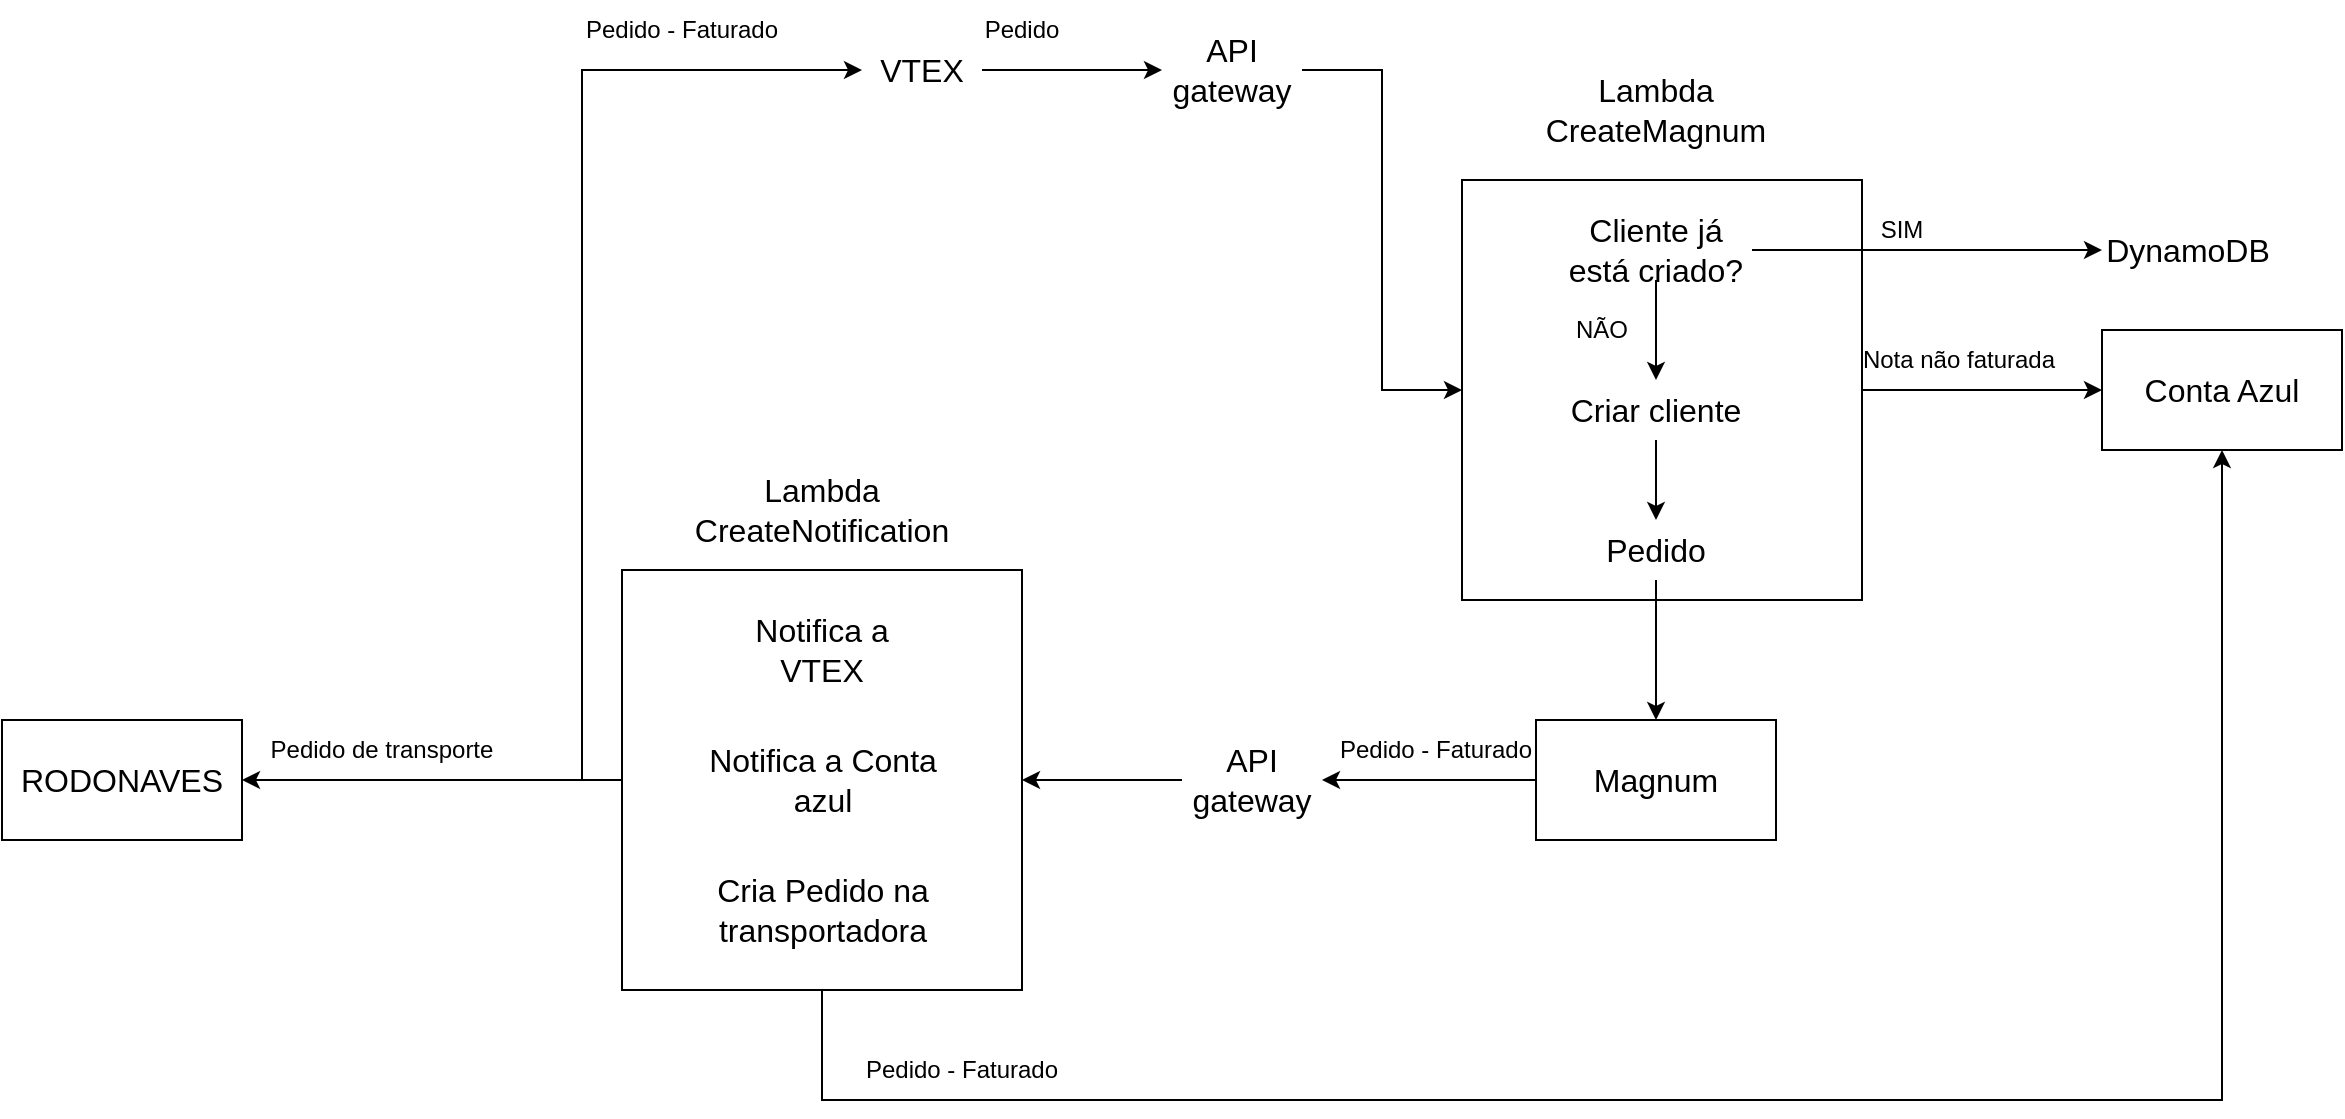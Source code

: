 <mxfile version="26.0.4">
  <diagram name="Página-1" id="JwrMWpCtj4y0UdQ7Rwn1">
    <mxGraphModel dx="1860" dy="533" grid="1" gridSize="10" guides="1" tooltips="1" connect="1" arrows="1" fold="1" page="1" pageScale="1" pageWidth="827" pageHeight="1169" math="0" shadow="0">
      <root>
        <mxCell id="0" />
        <mxCell id="1" parent="0" />
        <mxCell id="kz-f4gQek6T-iXyx_C5O-5" style="edgeStyle=orthogonalEdgeStyle;rounded=0;orthogonalLoop=1;jettySize=auto;html=1;" edge="1" parent="1" source="kz-f4gQek6T-iXyx_C5O-3" target="kz-f4gQek6T-iXyx_C5O-4">
          <mxGeometry relative="1" as="geometry" />
        </mxCell>
        <mxCell id="kz-f4gQek6T-iXyx_C5O-3" value="VTEX" style="text;html=1;align=center;verticalAlign=middle;whiteSpace=wrap;rounded=0;fontSize=16;" vertex="1" parent="1">
          <mxGeometry x="180" y="40" width="60" height="30" as="geometry" />
        </mxCell>
        <mxCell id="kz-f4gQek6T-iXyx_C5O-29" style="edgeStyle=orthogonalEdgeStyle;rounded=0;orthogonalLoop=1;jettySize=auto;html=1;entryX=0;entryY=0.5;entryDx=0;entryDy=0;" edge="1" parent="1" source="kz-f4gQek6T-iXyx_C5O-4" target="kz-f4gQek6T-iXyx_C5O-13">
          <mxGeometry relative="1" as="geometry" />
        </mxCell>
        <mxCell id="kz-f4gQek6T-iXyx_C5O-4" value="API gateway" style="text;html=1;align=center;verticalAlign=middle;whiteSpace=wrap;rounded=0;fontSize=16;" vertex="1" parent="1">
          <mxGeometry x="330" y="40" width="70" height="30" as="geometry" />
        </mxCell>
        <mxCell id="kz-f4gQek6T-iXyx_C5O-39" style="edgeStyle=orthogonalEdgeStyle;rounded=0;orthogonalLoop=1;jettySize=auto;html=1;entryX=0;entryY=0.5;entryDx=0;entryDy=0;" edge="1" parent="1" source="kz-f4gQek6T-iXyx_C5O-13" target="kz-f4gQek6T-iXyx_C5O-38">
          <mxGeometry relative="1" as="geometry" />
        </mxCell>
        <mxCell id="kz-f4gQek6T-iXyx_C5O-13" value="" style="rounded=0;whiteSpace=wrap;html=1;" vertex="1" parent="1">
          <mxGeometry x="480" y="110" width="200" height="210" as="geometry" />
        </mxCell>
        <mxCell id="kz-f4gQek6T-iXyx_C5O-21" style="edgeStyle=orthogonalEdgeStyle;rounded=0;orthogonalLoop=1;jettySize=auto;html=1;" edge="1" parent="1" source="kz-f4gQek6T-iXyx_C5O-16" target="kz-f4gQek6T-iXyx_C5O-20">
          <mxGeometry relative="1" as="geometry" />
        </mxCell>
        <mxCell id="kz-f4gQek6T-iXyx_C5O-25" style="edgeStyle=orthogonalEdgeStyle;rounded=0;orthogonalLoop=1;jettySize=auto;html=1;" edge="1" parent="1" source="kz-f4gQek6T-iXyx_C5O-16" target="kz-f4gQek6T-iXyx_C5O-24">
          <mxGeometry relative="1" as="geometry" />
        </mxCell>
        <mxCell id="kz-f4gQek6T-iXyx_C5O-16" value="Cliente já está criado?" style="text;html=1;align=center;verticalAlign=middle;whiteSpace=wrap;rounded=0;fontSize=16;" vertex="1" parent="1">
          <mxGeometry x="529" y="130" width="96" height="30" as="geometry" />
        </mxCell>
        <mxCell id="kz-f4gQek6T-iXyx_C5O-20" value="DynamoDB" style="text;html=1;align=center;verticalAlign=middle;whiteSpace=wrap;rounded=0;fontSize=16;" vertex="1" parent="1">
          <mxGeometry x="800" y="130" width="86" height="30" as="geometry" />
        </mxCell>
        <mxCell id="kz-f4gQek6T-iXyx_C5O-22" value="SIM" style="text;html=1;align=center;verticalAlign=middle;whiteSpace=wrap;rounded=0;" vertex="1" parent="1">
          <mxGeometry x="670" y="120" width="60" height="30" as="geometry" />
        </mxCell>
        <mxCell id="kz-f4gQek6T-iXyx_C5O-23" value="NÃO" style="text;html=1;align=center;verticalAlign=middle;whiteSpace=wrap;rounded=0;" vertex="1" parent="1">
          <mxGeometry x="520" y="170" width="60" height="30" as="geometry" />
        </mxCell>
        <mxCell id="kz-f4gQek6T-iXyx_C5O-28" style="edgeStyle=orthogonalEdgeStyle;rounded=0;orthogonalLoop=1;jettySize=auto;html=1;entryX=0.5;entryY=0;entryDx=0;entryDy=0;" edge="1" parent="1" source="kz-f4gQek6T-iXyx_C5O-24" target="kz-f4gQek6T-iXyx_C5O-26">
          <mxGeometry relative="1" as="geometry" />
        </mxCell>
        <mxCell id="kz-f4gQek6T-iXyx_C5O-24" value="Criar cliente" style="text;html=1;align=center;verticalAlign=middle;whiteSpace=wrap;rounded=0;fontSize=16;" vertex="1" parent="1">
          <mxGeometry x="529" y="210" width="96" height="30" as="geometry" />
        </mxCell>
        <mxCell id="kz-f4gQek6T-iXyx_C5O-37" style="edgeStyle=orthogonalEdgeStyle;rounded=0;orthogonalLoop=1;jettySize=auto;html=1;" edge="1" parent="1" source="kz-f4gQek6T-iXyx_C5O-26" target="kz-f4gQek6T-iXyx_C5O-36">
          <mxGeometry relative="1" as="geometry" />
        </mxCell>
        <mxCell id="kz-f4gQek6T-iXyx_C5O-26" value="Pedido" style="text;html=1;align=center;verticalAlign=middle;whiteSpace=wrap;rounded=0;fontSize=16;" vertex="1" parent="1">
          <mxGeometry x="529" y="280" width="96" height="30" as="geometry" />
        </mxCell>
        <mxCell id="kz-f4gQek6T-iXyx_C5O-30" value="Lambda&lt;div&gt;CreateMagnum&lt;/div&gt;" style="text;html=1;align=center;verticalAlign=middle;whiteSpace=wrap;rounded=0;fontSize=16;" vertex="1" parent="1">
          <mxGeometry x="534" y="60" width="86" height="30" as="geometry" />
        </mxCell>
        <mxCell id="kz-f4gQek6T-iXyx_C5O-31" value="Pedido" style="text;html=1;align=center;verticalAlign=middle;whiteSpace=wrap;rounded=0;" vertex="1" parent="1">
          <mxGeometry x="230" y="20" width="60" height="30" as="geometry" />
        </mxCell>
        <mxCell id="kz-f4gQek6T-iXyx_C5O-42" style="edgeStyle=orthogonalEdgeStyle;rounded=0;orthogonalLoop=1;jettySize=auto;html=1;entryX=1;entryY=0.5;entryDx=0;entryDy=0;" edge="1" parent="1" source="kz-f4gQek6T-iXyx_C5O-36" target="kz-f4gQek6T-iXyx_C5O-40">
          <mxGeometry relative="1" as="geometry" />
        </mxCell>
        <mxCell id="kz-f4gQek6T-iXyx_C5O-36" value="Magnum" style="rounded=0;whiteSpace=wrap;html=1;fontSize=16;" vertex="1" parent="1">
          <mxGeometry x="517" y="380" width="120" height="60" as="geometry" />
        </mxCell>
        <mxCell id="kz-f4gQek6T-iXyx_C5O-38" value="Conta Azul" style="rounded=0;whiteSpace=wrap;html=1;fontSize=16;" vertex="1" parent="1">
          <mxGeometry x="800" y="185" width="120" height="60" as="geometry" />
        </mxCell>
        <mxCell id="kz-f4gQek6T-iXyx_C5O-53" style="edgeStyle=orthogonalEdgeStyle;rounded=0;orthogonalLoop=1;jettySize=auto;html=1;" edge="1" parent="1" source="kz-f4gQek6T-iXyx_C5O-40" target="kz-f4gQek6T-iXyx_C5O-46">
          <mxGeometry relative="1" as="geometry" />
        </mxCell>
        <mxCell id="kz-f4gQek6T-iXyx_C5O-40" value="API gateway" style="text;html=1;align=center;verticalAlign=middle;whiteSpace=wrap;rounded=0;fontSize=16;" vertex="1" parent="1">
          <mxGeometry x="340" y="395" width="70" height="30" as="geometry" />
        </mxCell>
        <mxCell id="kz-f4gQek6T-iXyx_C5O-43" value="Pedido - Faturado" style="text;html=1;align=center;verticalAlign=middle;whiteSpace=wrap;rounded=0;" vertex="1" parent="1">
          <mxGeometry x="417" y="380" width="100" height="30" as="geometry" />
        </mxCell>
        <mxCell id="kz-f4gQek6T-iXyx_C5O-54" style="edgeStyle=orthogonalEdgeStyle;rounded=0;orthogonalLoop=1;jettySize=auto;html=1;entryX=0.5;entryY=1;entryDx=0;entryDy=0;" edge="1" parent="1" source="kz-f4gQek6T-iXyx_C5O-46" target="kz-f4gQek6T-iXyx_C5O-38">
          <mxGeometry relative="1" as="geometry">
            <Array as="points">
              <mxPoint x="160" y="570" />
              <mxPoint x="860" y="570" />
            </Array>
          </mxGeometry>
        </mxCell>
        <mxCell id="kz-f4gQek6T-iXyx_C5O-56" style="edgeStyle=orthogonalEdgeStyle;rounded=0;orthogonalLoop=1;jettySize=auto;html=1;entryX=0;entryY=0.5;entryDx=0;entryDy=0;exitX=0;exitY=0.5;exitDx=0;exitDy=0;" edge="1" parent="1" source="kz-f4gQek6T-iXyx_C5O-46" target="kz-f4gQek6T-iXyx_C5O-3">
          <mxGeometry relative="1" as="geometry" />
        </mxCell>
        <mxCell id="kz-f4gQek6T-iXyx_C5O-70" style="edgeStyle=orthogonalEdgeStyle;rounded=0;orthogonalLoop=1;jettySize=auto;html=1;entryX=1;entryY=0.5;entryDx=0;entryDy=0;" edge="1" parent="1" source="kz-f4gQek6T-iXyx_C5O-46" target="kz-f4gQek6T-iXyx_C5O-69">
          <mxGeometry relative="1" as="geometry" />
        </mxCell>
        <mxCell id="kz-f4gQek6T-iXyx_C5O-46" value="" style="rounded=0;whiteSpace=wrap;html=1;" vertex="1" parent="1">
          <mxGeometry x="60" y="305" width="200" height="210" as="geometry" />
        </mxCell>
        <mxCell id="kz-f4gQek6T-iXyx_C5O-49" value="Nota não faturada" style="text;html=1;align=center;verticalAlign=middle;whiteSpace=wrap;rounded=0;" vertex="1" parent="1">
          <mxGeometry x="677" y="185" width="103" height="30" as="geometry" />
        </mxCell>
        <mxCell id="kz-f4gQek6T-iXyx_C5O-52" value="Lambda&lt;div&gt;CreateNotification&lt;/div&gt;" style="text;html=1;align=center;verticalAlign=middle;whiteSpace=wrap;rounded=0;fontSize=16;" vertex="1" parent="1">
          <mxGeometry x="117" y="260" width="86" height="30" as="geometry" />
        </mxCell>
        <mxCell id="kz-f4gQek6T-iXyx_C5O-58" value="Notifica a VTEX" style="text;html=1;align=center;verticalAlign=middle;whiteSpace=wrap;rounded=0;fontSize=16;" vertex="1" parent="1">
          <mxGeometry x="105" y="330" width="110" height="30" as="geometry" />
        </mxCell>
        <mxCell id="kz-f4gQek6T-iXyx_C5O-60" value="Pedido - Faturado" style="text;html=1;align=center;verticalAlign=middle;whiteSpace=wrap;rounded=0;" vertex="1" parent="1">
          <mxGeometry x="40" y="20" width="100" height="30" as="geometry" />
        </mxCell>
        <mxCell id="kz-f4gQek6T-iXyx_C5O-61" value="Pedido - Faturado" style="text;html=1;align=center;verticalAlign=middle;whiteSpace=wrap;rounded=0;" vertex="1" parent="1">
          <mxGeometry x="180" y="540" width="100" height="30" as="geometry" />
        </mxCell>
        <mxCell id="kz-f4gQek6T-iXyx_C5O-66" value="Notifica a Conta azul" style="text;html=1;align=center;verticalAlign=middle;whiteSpace=wrap;rounded=0;fontSize=16;" vertex="1" parent="1">
          <mxGeometry x="98.5" y="395" width="123" height="30" as="geometry" />
        </mxCell>
        <mxCell id="kz-f4gQek6T-iXyx_C5O-67" value="Cria Pedido na transportadora" style="text;html=1;align=center;verticalAlign=middle;whiteSpace=wrap;rounded=0;fontSize=16;" vertex="1" parent="1">
          <mxGeometry x="98.5" y="460" width="123" height="30" as="geometry" />
        </mxCell>
        <mxCell id="kz-f4gQek6T-iXyx_C5O-69" value="RODONAVES" style="rounded=0;whiteSpace=wrap;html=1;fontSize=16;" vertex="1" parent="1">
          <mxGeometry x="-250" y="380" width="120" height="60" as="geometry" />
        </mxCell>
        <mxCell id="kz-f4gQek6T-iXyx_C5O-71" value="Pedido de transporte" style="text;html=1;align=center;verticalAlign=middle;whiteSpace=wrap;rounded=0;" vertex="1" parent="1">
          <mxGeometry x="-120" y="380" width="120" height="30" as="geometry" />
        </mxCell>
      </root>
    </mxGraphModel>
  </diagram>
</mxfile>
